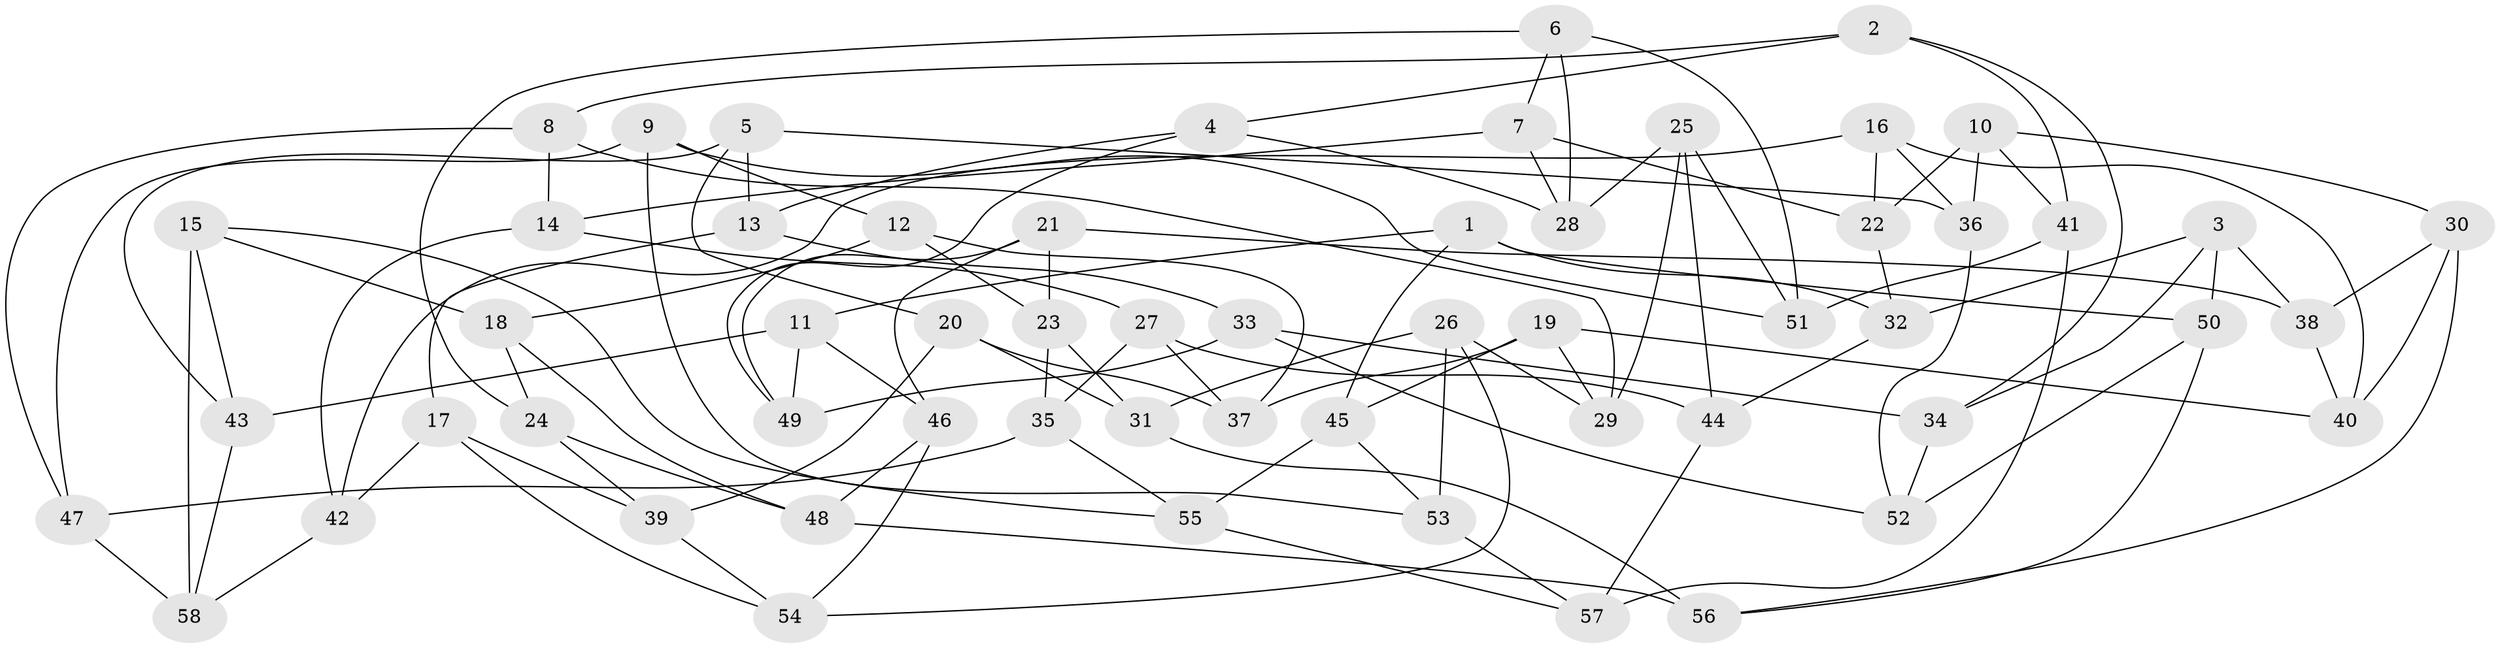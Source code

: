 // Generated by graph-tools (version 1.1) at 2025/26/03/09/25 03:26:55]
// undirected, 58 vertices, 116 edges
graph export_dot {
graph [start="1"]
  node [color=gray90,style=filled];
  1;
  2;
  3;
  4;
  5;
  6;
  7;
  8;
  9;
  10;
  11;
  12;
  13;
  14;
  15;
  16;
  17;
  18;
  19;
  20;
  21;
  22;
  23;
  24;
  25;
  26;
  27;
  28;
  29;
  30;
  31;
  32;
  33;
  34;
  35;
  36;
  37;
  38;
  39;
  40;
  41;
  42;
  43;
  44;
  45;
  46;
  47;
  48;
  49;
  50;
  51;
  52;
  53;
  54;
  55;
  56;
  57;
  58;
  1 -- 11;
  1 -- 45;
  1 -- 32;
  1 -- 50;
  2 -- 8;
  2 -- 34;
  2 -- 41;
  2 -- 4;
  3 -- 38;
  3 -- 34;
  3 -- 32;
  3 -- 50;
  4 -- 49;
  4 -- 28;
  4 -- 13;
  5 -- 36;
  5 -- 13;
  5 -- 20;
  5 -- 43;
  6 -- 7;
  6 -- 24;
  6 -- 51;
  6 -- 28;
  7 -- 14;
  7 -- 22;
  7 -- 28;
  8 -- 47;
  8 -- 29;
  8 -- 14;
  9 -- 51;
  9 -- 12;
  9 -- 53;
  9 -- 47;
  10 -- 41;
  10 -- 30;
  10 -- 22;
  10 -- 36;
  11 -- 43;
  11 -- 49;
  11 -- 46;
  12 -- 37;
  12 -- 23;
  12 -- 18;
  13 -- 17;
  13 -- 33;
  14 -- 27;
  14 -- 42;
  15 -- 58;
  15 -- 18;
  15 -- 55;
  15 -- 43;
  16 -- 22;
  16 -- 36;
  16 -- 42;
  16 -- 40;
  17 -- 54;
  17 -- 42;
  17 -- 39;
  18 -- 24;
  18 -- 48;
  19 -- 37;
  19 -- 29;
  19 -- 40;
  19 -- 45;
  20 -- 31;
  20 -- 37;
  20 -- 39;
  21 -- 38;
  21 -- 49;
  21 -- 23;
  21 -- 46;
  22 -- 32;
  23 -- 31;
  23 -- 35;
  24 -- 39;
  24 -- 48;
  25 -- 44;
  25 -- 28;
  25 -- 29;
  25 -- 51;
  26 -- 53;
  26 -- 54;
  26 -- 29;
  26 -- 31;
  27 -- 37;
  27 -- 35;
  27 -- 44;
  30 -- 40;
  30 -- 56;
  30 -- 38;
  31 -- 56;
  32 -- 44;
  33 -- 49;
  33 -- 34;
  33 -- 52;
  34 -- 52;
  35 -- 55;
  35 -- 47;
  36 -- 52;
  38 -- 40;
  39 -- 54;
  41 -- 57;
  41 -- 51;
  42 -- 58;
  43 -- 58;
  44 -- 57;
  45 -- 53;
  45 -- 55;
  46 -- 48;
  46 -- 54;
  47 -- 58;
  48 -- 56;
  50 -- 52;
  50 -- 56;
  53 -- 57;
  55 -- 57;
}
